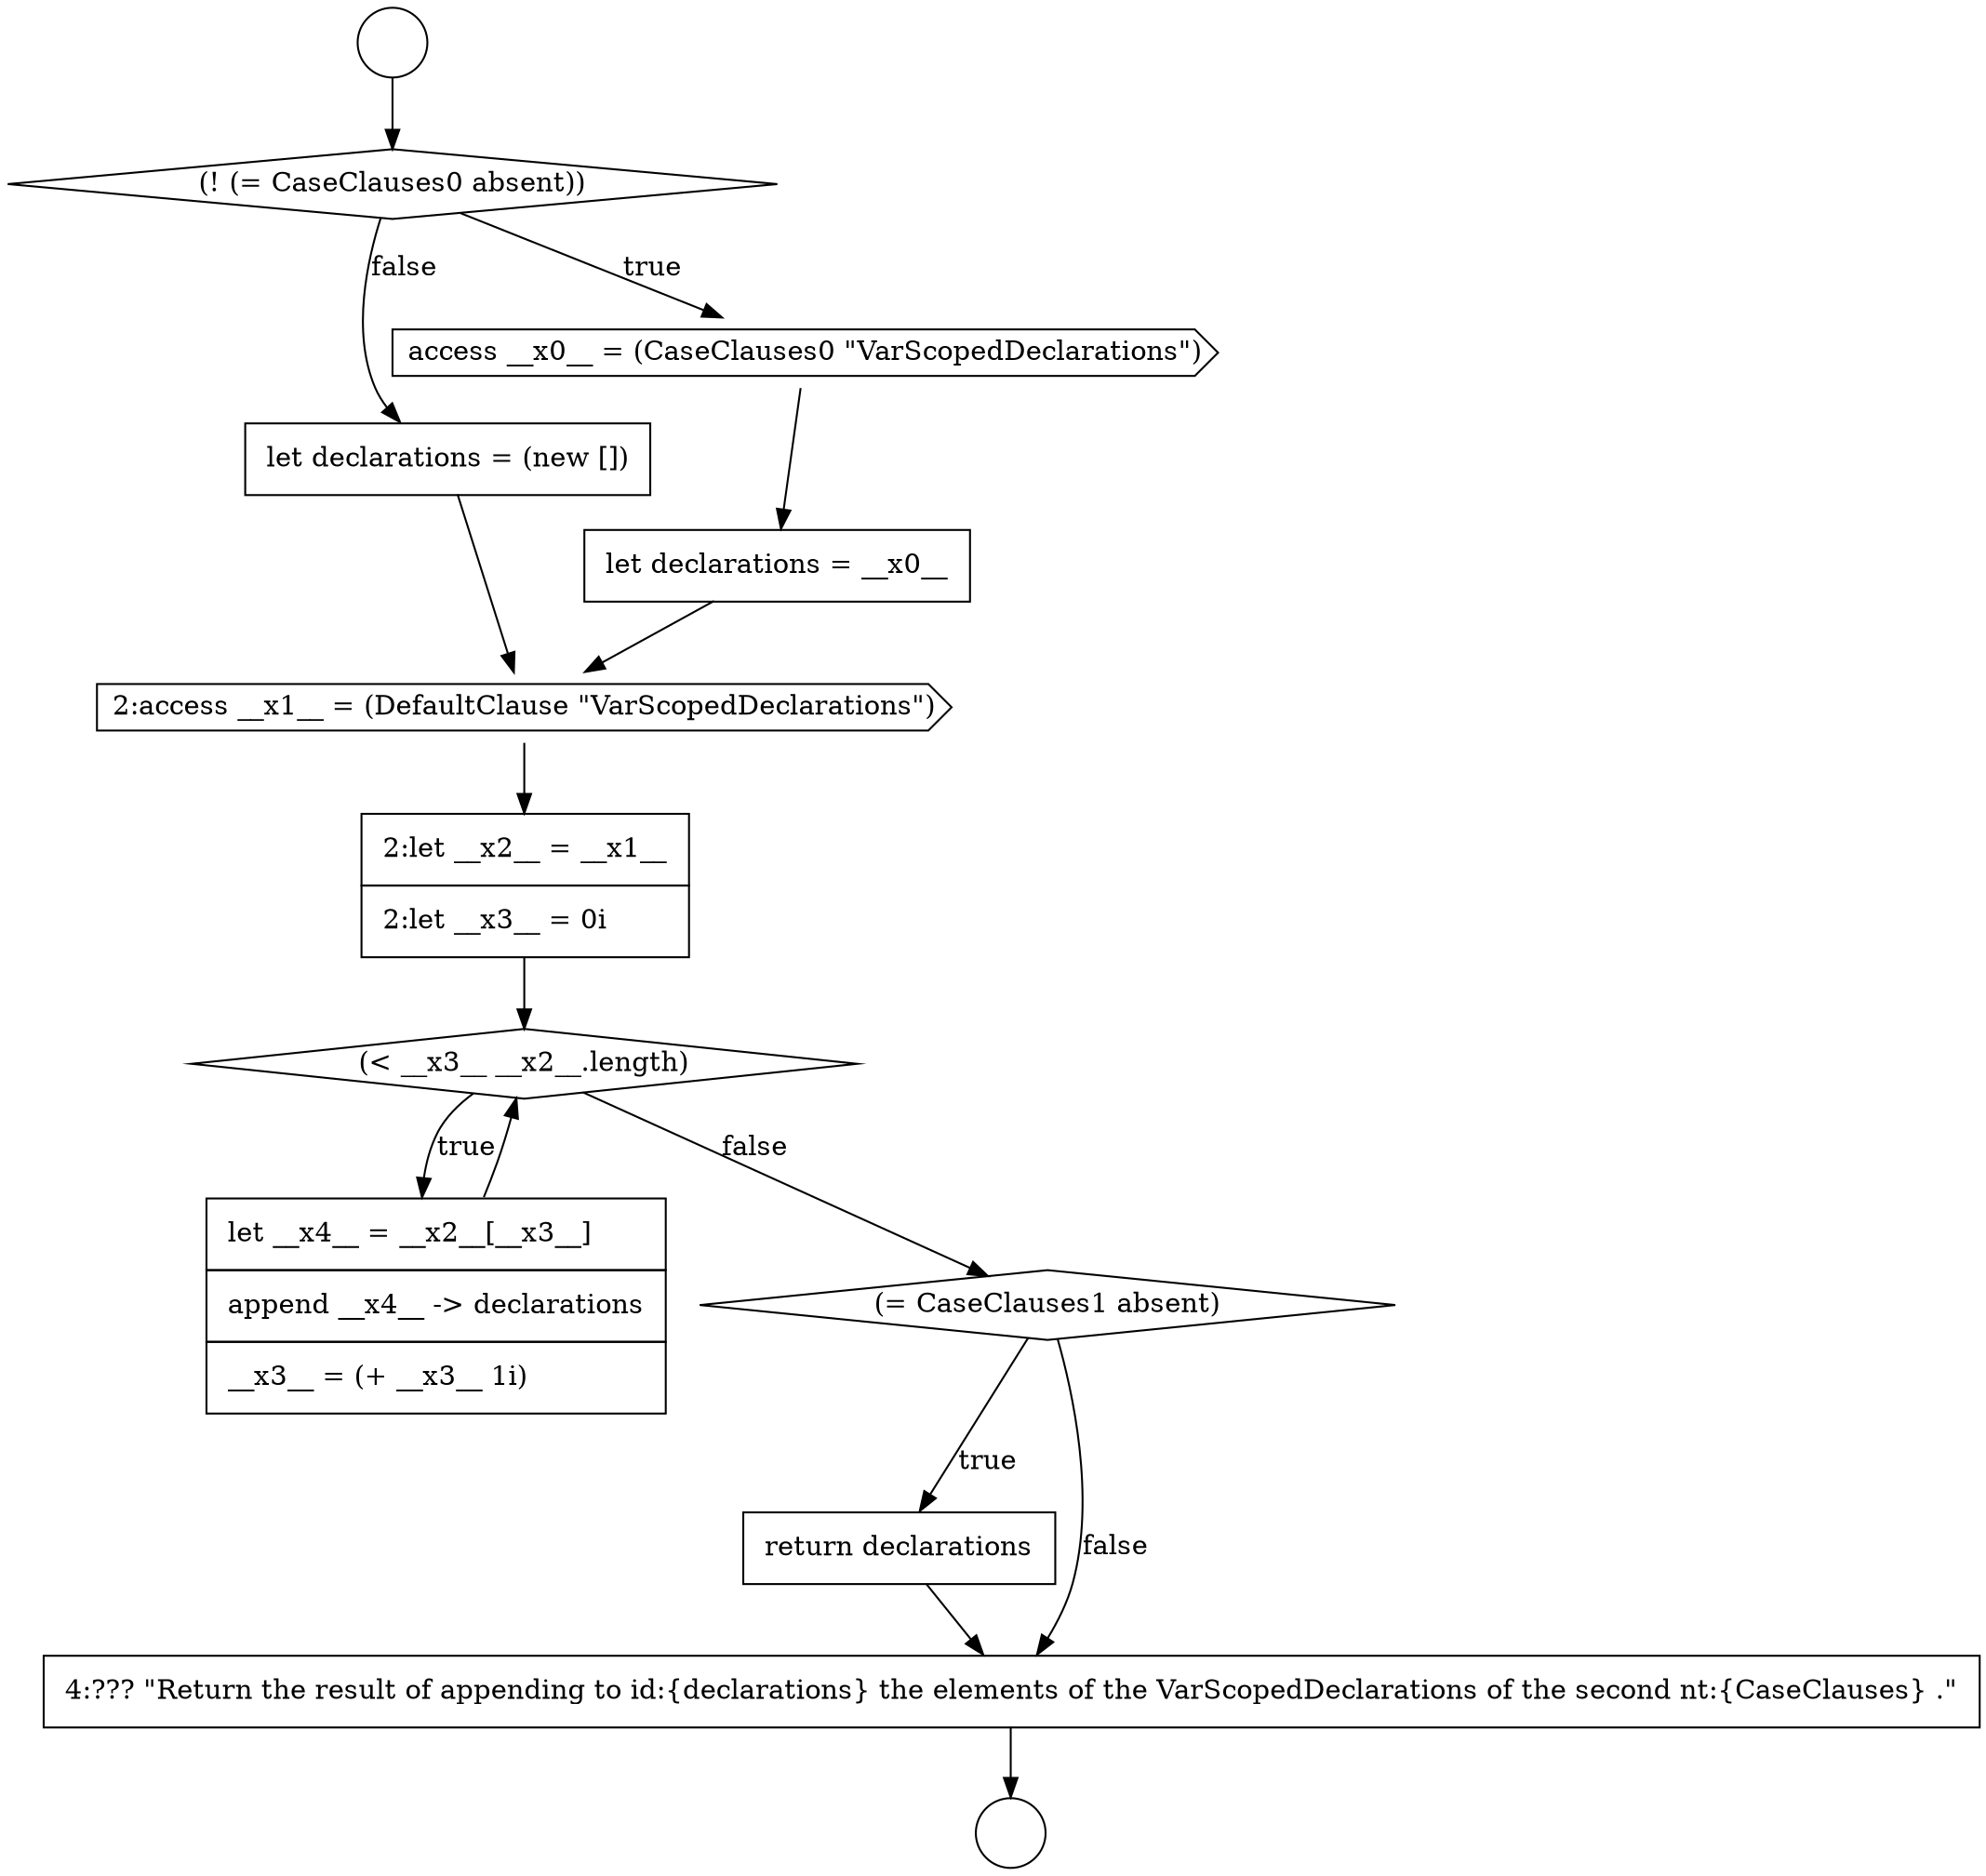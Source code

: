 digraph {
  node7304 [shape=diamond, label=<<font color="black">(= CaseClauses1 absent)</font>> color="black" fillcolor="white" style=filled]
  node7294 [shape=circle label=" " color="black" fillcolor="white" style=filled]
  node7300 [shape=cds, label=<<font color="black">2:access __x1__ = (DefaultClause &quot;VarScopedDeclarations&quot;)</font>> color="black" fillcolor="white" style=filled]
  node7305 [shape=none, margin=0, label=<<font color="black">
    <table border="0" cellborder="1" cellspacing="0" cellpadding="10">
      <tr><td align="left">return declarations</td></tr>
    </table>
  </font>> color="black" fillcolor="white" style=filled]
  node7301 [shape=none, margin=0, label=<<font color="black">
    <table border="0" cellborder="1" cellspacing="0" cellpadding="10">
      <tr><td align="left">2:let __x2__ = __x1__</td></tr>
      <tr><td align="left">2:let __x3__ = 0i</td></tr>
    </table>
  </font>> color="black" fillcolor="white" style=filled]
  node7303 [shape=none, margin=0, label=<<font color="black">
    <table border="0" cellborder="1" cellspacing="0" cellpadding="10">
      <tr><td align="left">let __x4__ = __x2__[__x3__]</td></tr>
      <tr><td align="left">append __x4__ -&gt; declarations</td></tr>
      <tr><td align="left">__x3__ = (+ __x3__ 1i)</td></tr>
    </table>
  </font>> color="black" fillcolor="white" style=filled]
  node7306 [shape=none, margin=0, label=<<font color="black">
    <table border="0" cellborder="1" cellspacing="0" cellpadding="10">
      <tr><td align="left">4:??? &quot;Return the result of appending to id:{declarations} the elements of the VarScopedDeclarations of the second nt:{CaseClauses} .&quot;</td></tr>
    </table>
  </font>> color="black" fillcolor="white" style=filled]
  node7299 [shape=none, margin=0, label=<<font color="black">
    <table border="0" cellborder="1" cellspacing="0" cellpadding="10">
      <tr><td align="left">let declarations = (new [])</td></tr>
    </table>
  </font>> color="black" fillcolor="white" style=filled]
  node7295 [shape=circle label=" " color="black" fillcolor="white" style=filled]
  node7302 [shape=diamond, label=<<font color="black">(&lt; __x3__ __x2__.length)</font>> color="black" fillcolor="white" style=filled]
  node7297 [shape=cds, label=<<font color="black">access __x0__ = (CaseClauses0 &quot;VarScopedDeclarations&quot;)</font>> color="black" fillcolor="white" style=filled]
  node7296 [shape=diamond, label=<<font color="black">(! (= CaseClauses0 absent))</font>> color="black" fillcolor="white" style=filled]
  node7298 [shape=none, margin=0, label=<<font color="black">
    <table border="0" cellborder="1" cellspacing="0" cellpadding="10">
      <tr><td align="left">let declarations = __x0__</td></tr>
    </table>
  </font>> color="black" fillcolor="white" style=filled]
  node7305 -> node7306 [ color="black"]
  node7304 -> node7305 [label=<<font color="black">true</font>> color="black"]
  node7304 -> node7306 [label=<<font color="black">false</font>> color="black"]
  node7302 -> node7303 [label=<<font color="black">true</font>> color="black"]
  node7302 -> node7304 [label=<<font color="black">false</font>> color="black"]
  node7296 -> node7297 [label=<<font color="black">true</font>> color="black"]
  node7296 -> node7299 [label=<<font color="black">false</font>> color="black"]
  node7300 -> node7301 [ color="black"]
  node7299 -> node7300 [ color="black"]
  node7298 -> node7300 [ color="black"]
  node7303 -> node7302 [ color="black"]
  node7297 -> node7298 [ color="black"]
  node7306 -> node7295 [ color="black"]
  node7301 -> node7302 [ color="black"]
  node7294 -> node7296 [ color="black"]
}
